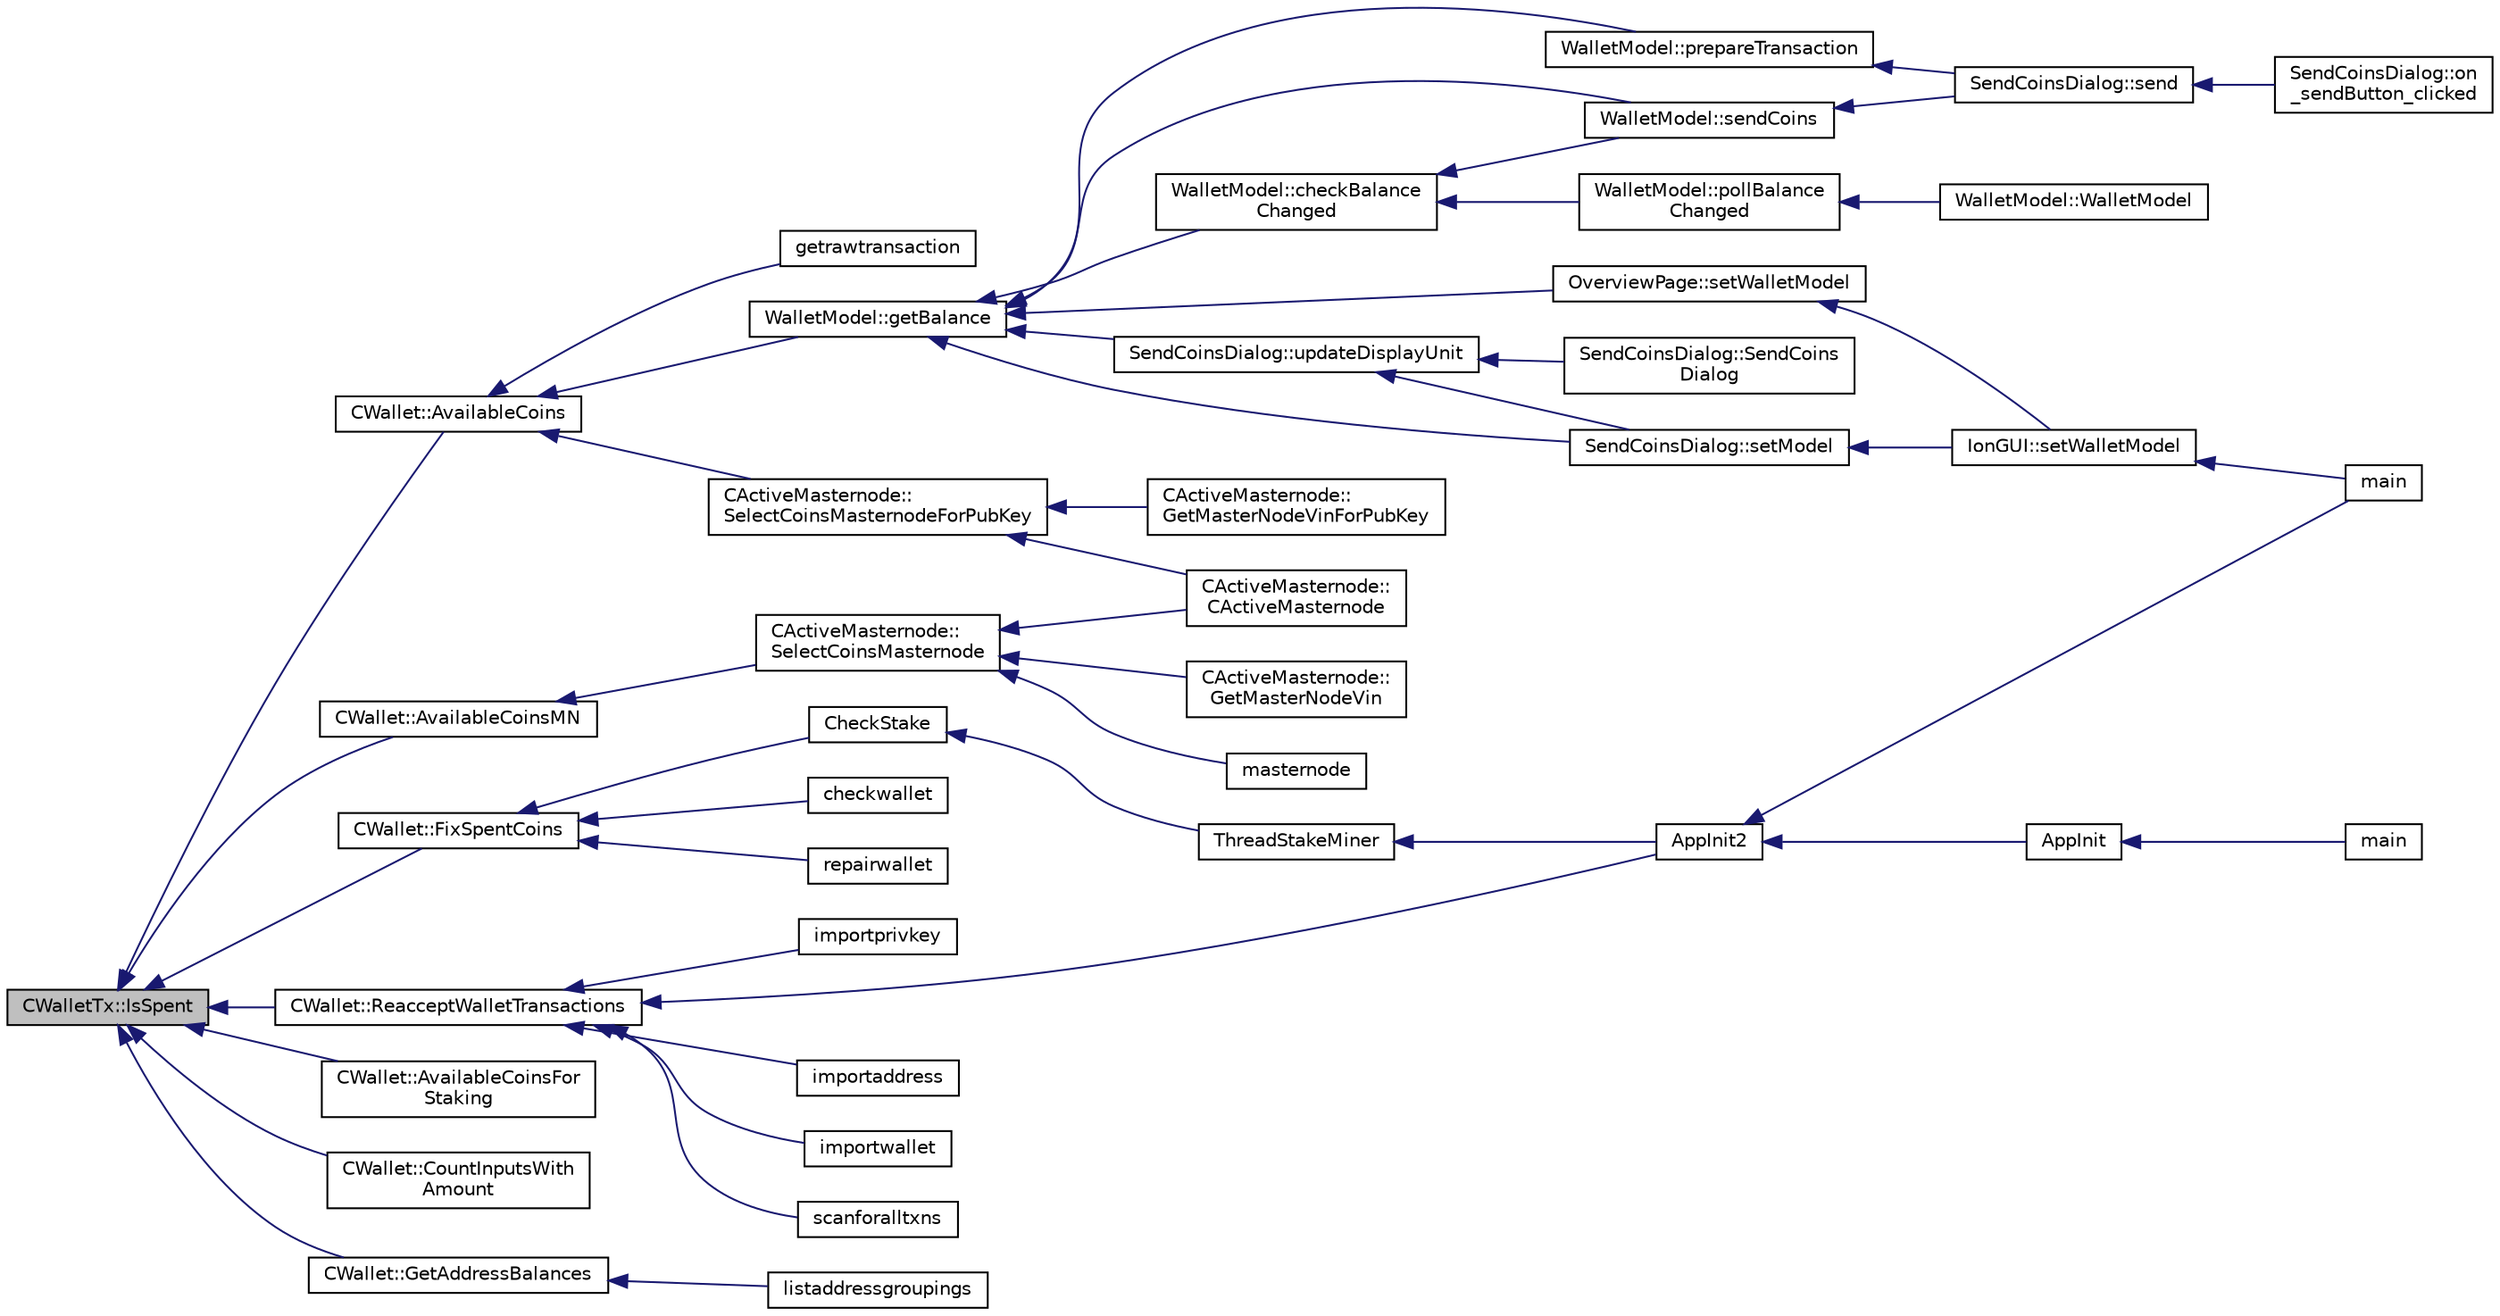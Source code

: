 digraph "CWalletTx::IsSpent"
{
  edge [fontname="Helvetica",fontsize="10",labelfontname="Helvetica",labelfontsize="10"];
  node [fontname="Helvetica",fontsize="10",shape=record];
  rankdir="LR";
  Node589 [label="CWalletTx::IsSpent",height=0.2,width=0.4,color="black", fillcolor="grey75", style="filled", fontcolor="black"];
  Node589 -> Node590 [dir="back",color="midnightblue",fontsize="10",style="solid",fontname="Helvetica"];
  Node590 [label="CWallet::ReacceptWalletTransactions",height=0.2,width=0.4,color="black", fillcolor="white", style="filled",URL="$d2/de5/class_c_wallet.html#a796c23450c8482e10e0c75ae5c1fa8ed"];
  Node590 -> Node591 [dir="back",color="midnightblue",fontsize="10",style="solid",fontname="Helvetica"];
  Node591 [label="AppInit2",height=0.2,width=0.4,color="black", fillcolor="white", style="filled",URL="$d8/dc0/init_8h.html#a1a4c1bfbf6ba1db77e988b89b9cadfd3",tooltip="Initialize ion. "];
  Node591 -> Node592 [dir="back",color="midnightblue",fontsize="10",style="solid",fontname="Helvetica"];
  Node592 [label="AppInit",height=0.2,width=0.4,color="black", fillcolor="white", style="filled",URL="$d4/d35/iond_8cpp.html#ac59316b767e6984e1285f0531275286b"];
  Node592 -> Node593 [dir="back",color="midnightblue",fontsize="10",style="solid",fontname="Helvetica"];
  Node593 [label="main",height=0.2,width=0.4,color="black", fillcolor="white", style="filled",URL="$d4/d35/iond_8cpp.html#a0ddf1224851353fc92bfbff6f499fa97"];
  Node591 -> Node594 [dir="back",color="midnightblue",fontsize="10",style="solid",fontname="Helvetica"];
  Node594 [label="main",height=0.2,width=0.4,color="black", fillcolor="white", style="filled",URL="$d5/d2d/ion_8cpp.html#a0ddf1224851353fc92bfbff6f499fa97"];
  Node590 -> Node595 [dir="back",color="midnightblue",fontsize="10",style="solid",fontname="Helvetica"];
  Node595 [label="importprivkey",height=0.2,width=0.4,color="black", fillcolor="white", style="filled",URL="$dc/dbf/rpcdump_8cpp.html#a3a6fdb974fce01220a895393d444e981"];
  Node590 -> Node596 [dir="back",color="midnightblue",fontsize="10",style="solid",fontname="Helvetica"];
  Node596 [label="importaddress",height=0.2,width=0.4,color="black", fillcolor="white", style="filled",URL="$dc/dbf/rpcdump_8cpp.html#a457bc572859c8265c72a0afd1a6db56c"];
  Node590 -> Node597 [dir="back",color="midnightblue",fontsize="10",style="solid",fontname="Helvetica"];
  Node597 [label="importwallet",height=0.2,width=0.4,color="black", fillcolor="white", style="filled",URL="$dc/dbf/rpcdump_8cpp.html#a2566d5c9dd1938b74e70398cdb3ac5c1"];
  Node590 -> Node598 [dir="back",color="midnightblue",fontsize="10",style="solid",fontname="Helvetica"];
  Node598 [label="scanforalltxns",height=0.2,width=0.4,color="black", fillcolor="white", style="filled",URL="$df/d1d/rpcwallet_8cpp.html#a798669ad37caa71ddd18f73bc5aa5841"];
  Node589 -> Node599 [dir="back",color="midnightblue",fontsize="10",style="solid",fontname="Helvetica"];
  Node599 [label="CWallet::AvailableCoins",height=0.2,width=0.4,color="black", fillcolor="white", style="filled",URL="$d2/de5/class_c_wallet.html#a0f950dede91de2be32ea8c43a40469ab"];
  Node599 -> Node600 [dir="back",color="midnightblue",fontsize="10",style="solid",fontname="Helvetica"];
  Node600 [label="CActiveMasternode::\lSelectCoinsMasternodeForPubKey",height=0.2,width=0.4,color="black", fillcolor="white", style="filled",URL="$d9/d29/class_c_active_masternode.html#aefe3cf727f6f6407da78d41afe9846d0"];
  Node600 -> Node601 [dir="back",color="midnightblue",fontsize="10",style="solid",fontname="Helvetica"];
  Node601 [label="CActiveMasternode::\lGetMasterNodeVinForPubKey",height=0.2,width=0.4,color="black", fillcolor="white", style="filled",URL="$d9/d29/class_c_active_masternode.html#ada17e6bbfd69a3acf166b49c10365da4"];
  Node600 -> Node602 [dir="back",color="midnightblue",fontsize="10",style="solid",fontname="Helvetica"];
  Node602 [label="CActiveMasternode::\lCActiveMasternode",height=0.2,width=0.4,color="black", fillcolor="white", style="filled",URL="$d9/d29/class_c_active_masternode.html#a7ffb946d1b2aad0054d3b3efce8c0543"];
  Node599 -> Node603 [dir="back",color="midnightblue",fontsize="10",style="solid",fontname="Helvetica"];
  Node603 [label="WalletModel::getBalance",height=0.2,width=0.4,color="black", fillcolor="white", style="filled",URL="$d4/d27/class_wallet_model.html#a4d2cb225a19b89c64f4b5d81faf89beb"];
  Node603 -> Node604 [dir="back",color="midnightblue",fontsize="10",style="solid",fontname="Helvetica"];
  Node604 [label="OverviewPage::setWalletModel",height=0.2,width=0.4,color="black", fillcolor="white", style="filled",URL="$d1/d91/class_overview_page.html#a2ed52a3a87e9c74fee38fa873c9bc71f"];
  Node604 -> Node605 [dir="back",color="midnightblue",fontsize="10",style="solid",fontname="Helvetica"];
  Node605 [label="IonGUI::setWalletModel",height=0.2,width=0.4,color="black", fillcolor="white", style="filled",URL="$dc/d0b/class_ion_g_u_i.html#a37f87db65498b036d387c705a749c45d",tooltip="Set the wallet model. "];
  Node605 -> Node594 [dir="back",color="midnightblue",fontsize="10",style="solid",fontname="Helvetica"];
  Node603 -> Node606 [dir="back",color="midnightblue",fontsize="10",style="solid",fontname="Helvetica"];
  Node606 [label="SendCoinsDialog::setModel",height=0.2,width=0.4,color="black", fillcolor="white", style="filled",URL="$d6/de6/class_send_coins_dialog.html#a73a6c1b1850a334ee652ac167713a2aa"];
  Node606 -> Node605 [dir="back",color="midnightblue",fontsize="10",style="solid",fontname="Helvetica"];
  Node603 -> Node607 [dir="back",color="midnightblue",fontsize="10",style="solid",fontname="Helvetica"];
  Node607 [label="SendCoinsDialog::updateDisplayUnit",height=0.2,width=0.4,color="black", fillcolor="white", style="filled",URL="$d6/de6/class_send_coins_dialog.html#a74815ad8502b126200b6fd2e59e9f042"];
  Node607 -> Node608 [dir="back",color="midnightblue",fontsize="10",style="solid",fontname="Helvetica"];
  Node608 [label="SendCoinsDialog::SendCoins\lDialog",height=0.2,width=0.4,color="black", fillcolor="white", style="filled",URL="$d6/de6/class_send_coins_dialog.html#a0df5bc29d1df68eda44826651afc595f"];
  Node607 -> Node606 [dir="back",color="midnightblue",fontsize="10",style="solid",fontname="Helvetica"];
  Node603 -> Node609 [dir="back",color="midnightblue",fontsize="10",style="solid",fontname="Helvetica"];
  Node609 [label="WalletModel::checkBalance\lChanged",height=0.2,width=0.4,color="black", fillcolor="white", style="filled",URL="$d4/d27/class_wallet_model.html#adcc4eb8cd71cb4de223621866bb7fb7d"];
  Node609 -> Node610 [dir="back",color="midnightblue",fontsize="10",style="solid",fontname="Helvetica"];
  Node610 [label="WalletModel::pollBalance\lChanged",height=0.2,width=0.4,color="black", fillcolor="white", style="filled",URL="$d4/d27/class_wallet_model.html#a51469b2d95cfd4bc0a14ee456fca7b95"];
  Node610 -> Node611 [dir="back",color="midnightblue",fontsize="10",style="solid",fontname="Helvetica"];
  Node611 [label="WalletModel::WalletModel",height=0.2,width=0.4,color="black", fillcolor="white", style="filled",URL="$d4/d27/class_wallet_model.html#af50d9654d2f20e4e4f0789dcb64ad6b1"];
  Node609 -> Node612 [dir="back",color="midnightblue",fontsize="10",style="solid",fontname="Helvetica"];
  Node612 [label="WalletModel::sendCoins",height=0.2,width=0.4,color="black", fillcolor="white", style="filled",URL="$d4/d27/class_wallet_model.html#a053fb3ff2b8b0347f83e6bb591126746"];
  Node612 -> Node613 [dir="back",color="midnightblue",fontsize="10",style="solid",fontname="Helvetica"];
  Node613 [label="SendCoinsDialog::send",height=0.2,width=0.4,color="black", fillcolor="white", style="filled",URL="$d6/de6/class_send_coins_dialog.html#afd8d436a16ea7dba1276e8fdfdc8b2d3"];
  Node613 -> Node614 [dir="back",color="midnightblue",fontsize="10",style="solid",fontname="Helvetica"];
  Node614 [label="SendCoinsDialog::on\l_sendButton_clicked",height=0.2,width=0.4,color="black", fillcolor="white", style="filled",URL="$d6/de6/class_send_coins_dialog.html#a2cab7cf9ea5040b9e2189297f7d3c764"];
  Node603 -> Node615 [dir="back",color="midnightblue",fontsize="10",style="solid",fontname="Helvetica"];
  Node615 [label="WalletModel::prepareTransaction",height=0.2,width=0.4,color="black", fillcolor="white", style="filled",URL="$d4/d27/class_wallet_model.html#a8abc851901c7c7343ebfb5a8e5fc0154"];
  Node615 -> Node613 [dir="back",color="midnightblue",fontsize="10",style="solid",fontname="Helvetica"];
  Node603 -> Node612 [dir="back",color="midnightblue",fontsize="10",style="solid",fontname="Helvetica"];
  Node599 -> Node616 [dir="back",color="midnightblue",fontsize="10",style="solid",fontname="Helvetica"];
  Node616 [label="getrawtransaction",height=0.2,width=0.4,color="black", fillcolor="white", style="filled",URL="$dc/da8/rpcrawtransaction_8cpp.html#a12e1b8a05d99d1544e5343c2282cc55a"];
  Node589 -> Node617 [dir="back",color="midnightblue",fontsize="10",style="solid",fontname="Helvetica"];
  Node617 [label="CWallet::AvailableCoinsMN",height=0.2,width=0.4,color="black", fillcolor="white", style="filled",URL="$d2/de5/class_c_wallet.html#a8ba0ffab3889fb1d3519d8578e26cb16"];
  Node617 -> Node618 [dir="back",color="midnightblue",fontsize="10",style="solid",fontname="Helvetica"];
  Node618 [label="CActiveMasternode::\lSelectCoinsMasternode",height=0.2,width=0.4,color="black", fillcolor="white", style="filled",URL="$d9/d29/class_c_active_masternode.html#ac4fc5fb1681bf0a0f3d30e706fb0577a"];
  Node618 -> Node619 [dir="back",color="midnightblue",fontsize="10",style="solid",fontname="Helvetica"];
  Node619 [label="CActiveMasternode::\lGetMasterNodeVin",height=0.2,width=0.4,color="black", fillcolor="white", style="filled",URL="$d9/d29/class_c_active_masternode.html#adc93036b86ee9ef6abe5e0b783a51283"];
  Node618 -> Node602 [dir="back",color="midnightblue",fontsize="10",style="solid",fontname="Helvetica"];
  Node618 -> Node620 [dir="back",color="midnightblue",fontsize="10",style="solid",fontname="Helvetica"];
  Node620 [label="masternode",height=0.2,width=0.4,color="black", fillcolor="white", style="filled",URL="$d5/d6b/rpcstashedsend_8cpp.html#a30609e443aeb47c29ed0878d16b1b5e1"];
  Node589 -> Node621 [dir="back",color="midnightblue",fontsize="10",style="solid",fontname="Helvetica"];
  Node621 [label="CWallet::AvailableCoinsFor\lStaking",height=0.2,width=0.4,color="black", fillcolor="white", style="filled",URL="$d2/de5/class_c_wallet.html#a2493cd9ef6417aec00d72942c4340903"];
  Node589 -> Node622 [dir="back",color="midnightblue",fontsize="10",style="solid",fontname="Helvetica"];
  Node622 [label="CWallet::CountInputsWith\lAmount",height=0.2,width=0.4,color="black", fillcolor="white", style="filled",URL="$d2/de5/class_c_wallet.html#afc835c371840922eb33457c09cf43ba6"];
  Node589 -> Node623 [dir="back",color="midnightblue",fontsize="10",style="solid",fontname="Helvetica"];
  Node623 [label="CWallet::GetAddressBalances",height=0.2,width=0.4,color="black", fillcolor="white", style="filled",URL="$d2/de5/class_c_wallet.html#aadffdf5d0e2f2413cdcc2a39fc2e310d"];
  Node623 -> Node624 [dir="back",color="midnightblue",fontsize="10",style="solid",fontname="Helvetica"];
  Node624 [label="listaddressgroupings",height=0.2,width=0.4,color="black", fillcolor="white", style="filled",URL="$df/d1d/rpcwallet_8cpp.html#a6be618acd7a7b1fb454dacbf24294317"];
  Node589 -> Node625 [dir="back",color="midnightblue",fontsize="10",style="solid",fontname="Helvetica"];
  Node625 [label="CWallet::FixSpentCoins",height=0.2,width=0.4,color="black", fillcolor="white", style="filled",URL="$d2/de5/class_c_wallet.html#a241637cb0e658b5980037e1490d31b11"];
  Node625 -> Node626 [dir="back",color="midnightblue",fontsize="10",style="solid",fontname="Helvetica"];
  Node626 [label="CheckStake",height=0.2,width=0.4,color="black", fillcolor="white", style="filled",URL="$de/d13/miner_8h.html#a68be4bcfa03b86095641eac5ca996fed",tooltip="Check mined proof-of-stake block. "];
  Node626 -> Node627 [dir="back",color="midnightblue",fontsize="10",style="solid",fontname="Helvetica"];
  Node627 [label="ThreadStakeMiner",height=0.2,width=0.4,color="black", fillcolor="white", style="filled",URL="$d6/de3/miner_8cpp.html#a31faece5ef0e403969b3d3debd79b352"];
  Node627 -> Node591 [dir="back",color="midnightblue",fontsize="10",style="solid",fontname="Helvetica"];
  Node625 -> Node628 [dir="back",color="midnightblue",fontsize="10",style="solid",fontname="Helvetica"];
  Node628 [label="checkwallet",height=0.2,width=0.4,color="black", fillcolor="white", style="filled",URL="$df/d1d/rpcwallet_8cpp.html#ac95c27d6c75d33b4b348e5a1dc3e8373"];
  Node625 -> Node629 [dir="back",color="midnightblue",fontsize="10",style="solid",fontname="Helvetica"];
  Node629 [label="repairwallet",height=0.2,width=0.4,color="black", fillcolor="white", style="filled",URL="$df/d1d/rpcwallet_8cpp.html#a108a0edf8845aea1cb901523c05bb9ea"];
}
